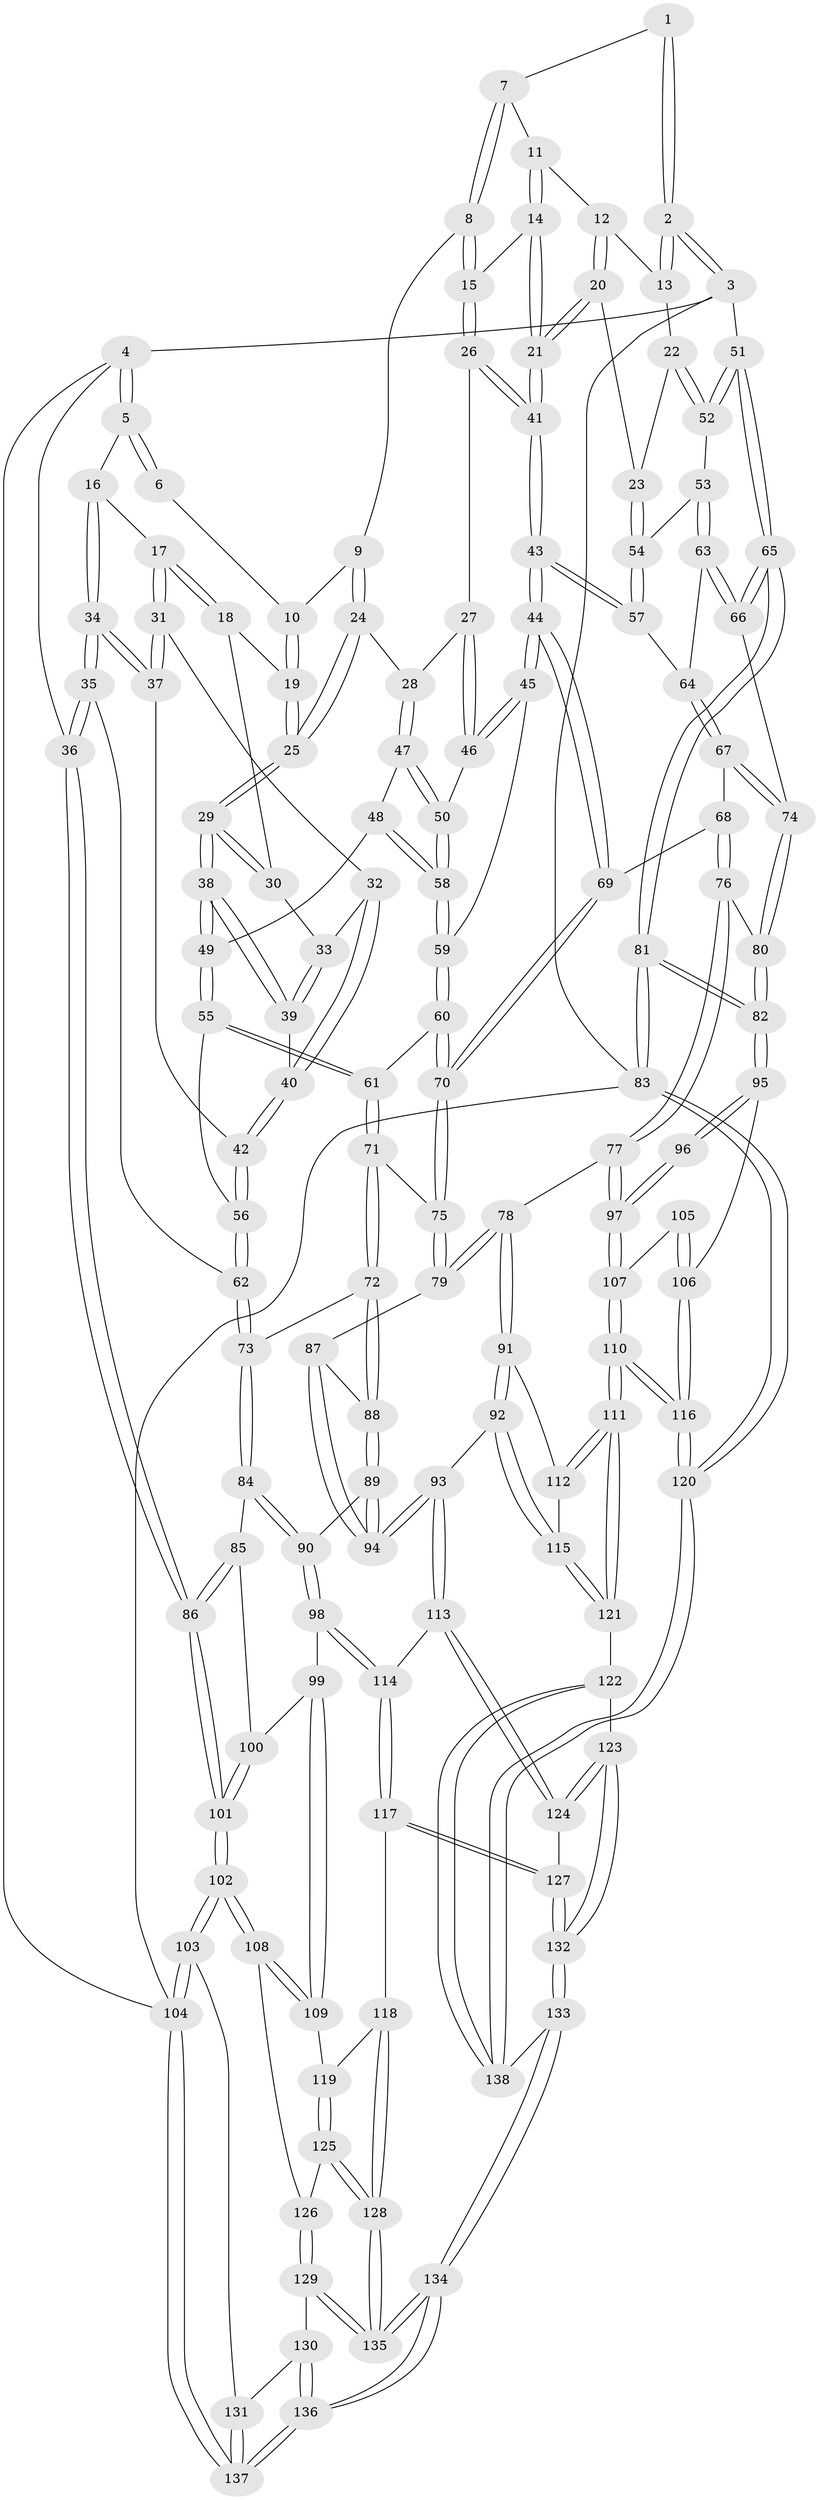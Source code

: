 // Generated by graph-tools (version 1.1) at 2025/27/03/09/25 03:27:16]
// undirected, 138 vertices, 342 edges
graph export_dot {
graph [start="1"]
  node [color=gray90,style=filled];
  1 [pos="+0.6249532722683675+0"];
  2 [pos="+1+0"];
  3 [pos="+1+0"];
  4 [pos="+0+0"];
  5 [pos="+0.10436640451930555+0"];
  6 [pos="+0.4917372097541168+0"];
  7 [pos="+0.6499291135219791+0"];
  8 [pos="+0.6068157231919188+0.07383442285766881"];
  9 [pos="+0.5402086496864024+0.0908115472737165"];
  10 [pos="+0.4867141121953388+0.05616461549178916"];
  11 [pos="+0.693629509776315+0.040036957403800935"];
  12 [pos="+0.8088041247450851+0.06646590181231939"];
  13 [pos="+0.8719487134341729+0.030136182379793524"];
  14 [pos="+0.714450624897298+0.14763325164931412"];
  15 [pos="+0.6190861165684596+0.11759278411235505"];
  16 [pos="+0.14850455324274675+0"];
  17 [pos="+0.17485002443516193+0"];
  18 [pos="+0.3805165174730887+0.07868350501960193"];
  19 [pos="+0.4385354639332239+0.0958327405149086"];
  20 [pos="+0.7490623067306196+0.18826351580085027"];
  21 [pos="+0.7444528487142189+0.19000651277275526"];
  22 [pos="+0.8548279526182239+0.2001387323572011"];
  23 [pos="+0.844413938414124+0.20464691916820307"];
  24 [pos="+0.5207892696791627+0.1867655941797086"];
  25 [pos="+0.46160850196973413+0.2010463402412752"];
  26 [pos="+0.5995322882033958+0.19285674324612864"];
  27 [pos="+0.5949470017823936+0.19543425491928204"];
  28 [pos="+0.5587964907348294+0.1994796218461894"];
  29 [pos="+0.44381387071823736+0.22076258311046332"];
  30 [pos="+0.36924580420784414+0.15419269099170504"];
  31 [pos="+0.2079316269234856+0.04962631080776945"];
  32 [pos="+0.2767359999746641+0.13124412879952643"];
  33 [pos="+0.3356368397441652+0.16144639705184988"];
  34 [pos="+0.057392705801340094+0.35601215850166196"];
  35 [pos="+0.0043185409989188375+0.41710538732388314"];
  36 [pos="+0+0.4330329904009268"];
  37 [pos="+0.18692101033958983+0.250348022982537"];
  38 [pos="+0.43698437523881917+0.23604167566304293"];
  39 [pos="+0.3421389110572009+0.21542059324697987"];
  40 [pos="+0.3016099329849158+0.23087281944012647"];
  41 [pos="+0.7251776968951882+0.21697914597327753"];
  42 [pos="+0.2755863066032062+0.2705600914070315"];
  43 [pos="+0.7163388827534021+0.3051573166438863"];
  44 [pos="+0.6964331908115672+0.33123615775711934"];
  45 [pos="+0.6647962222848066+0.3147618958554373"];
  46 [pos="+0.6175514476037673+0.2820156564773945"];
  47 [pos="+0.5575865813804382+0.2462493183547594"];
  48 [pos="+0.5222004369965596+0.2821025347646746"];
  49 [pos="+0.4365874368006123+0.2453833373515128"];
  50 [pos="+0.571985691605183+0.28789943165940285"];
  51 [pos="+1+0.014491630564977856"];
  52 [pos="+0.9346083422527897+0.20529902557361548"];
  53 [pos="+0.9090135634724223+0.31187658766770593"];
  54 [pos="+0.8462714007672897+0.27599226524866427"];
  55 [pos="+0.41195988296686636+0.3258837309877683"];
  56 [pos="+0.30551329705707597+0.3115712483285553"];
  57 [pos="+0.8025516032733129+0.3169885700545937"];
  58 [pos="+0.5501893930406242+0.31660239964456527"];
  59 [pos="+0.5495893878164163+0.32276772437603596"];
  60 [pos="+0.5413579959430953+0.34865886671324336"];
  61 [pos="+0.43061657704802214+0.3707450063633585"];
  62 [pos="+0.20051261925235006+0.4979332290374903"];
  63 [pos="+0.928681115082333+0.36495594366017964"];
  64 [pos="+0.8099013732982325+0.32562563929397564"];
  65 [pos="+1+0.3824597143510775"];
  66 [pos="+0.9330413608880161+0.3710408398224352"];
  67 [pos="+0.8309224328311187+0.44961850794506025"];
  68 [pos="+0.6966840122173197+0.3894096888638975"];
  69 [pos="+0.6863901824071962+0.3823805733091355"];
  70 [pos="+0.6307661925410842+0.42428680171036864"];
  71 [pos="+0.4277492128574035+0.39571415025890316"];
  72 [pos="+0.29261545953968804+0.5318689063804124"];
  73 [pos="+0.20832546874269525+0.5044062775899755"];
  74 [pos="+0.8445891952066887+0.46089323941585036"];
  75 [pos="+0.58003987760514+0.534014199113832"];
  76 [pos="+0.7688024259481329+0.5976310918030849"];
  77 [pos="+0.7318836783215904+0.6466600472319729"];
  78 [pos="+0.7199679867181035+0.6476081639183039"];
  79 [pos="+0.5805846494414576+0.5479017275044759"];
  80 [pos="+0.8478811801133493+0.5185997392343926"];
  81 [pos="+1+0.6385851927398286"];
  82 [pos="+1+0.63863123012733"];
  83 [pos="+1+1"];
  84 [pos="+0.16542365472939466+0.67147740551725"];
  85 [pos="+0.1638744544250528+0.673594344391179"];
  86 [pos="+0+0.5077540767395068"];
  87 [pos="+0.4982729946849136+0.5988170441936562"];
  88 [pos="+0.34319883594430756+0.5931537155911346"];
  89 [pos="+0.3337169017650366+0.6850599659026599"];
  90 [pos="+0.303385994832778+0.7348976266377967"];
  91 [pos="+0.6814358228256122+0.705023004608866"];
  92 [pos="+0.5472375853367116+0.7986522348653865"];
  93 [pos="+0.5051241207405188+0.7912249207841484"];
  94 [pos="+0.5044974618970252+0.7898672748446324"];
  95 [pos="+1+0.7050155741748044"];
  96 [pos="+0.8600239750905844+0.6918080649149624"];
  97 [pos="+0.7544869084753751+0.6653075344667293"];
  98 [pos="+0.28940428624105563+0.7814063659587231"];
  99 [pos="+0.14195076597859982+0.7359901439752682"];
  100 [pos="+0.14382121009379317+0.7027268041825717"];
  101 [pos="+0+0.5550433282327274"];
  102 [pos="+0+0.7646029337882336"];
  103 [pos="+0+0.8251390119891"];
  104 [pos="+0+1"];
  105 [pos="+0.8685917605867336+0.7809065129867587"];
  106 [pos="+0.9439989927093969+0.8108871952806356"];
  107 [pos="+0.8023553796612445+0.807299882516937"];
  108 [pos="+0.004717797092238051+0.8087384835219575"];
  109 [pos="+0.09030429770051122+0.8097669671303336"];
  110 [pos="+0.8112937988676366+0.9581823505178746"];
  111 [pos="+0.7302720305848814+0.9099440710427819"];
  112 [pos="+0.6965976024580272+0.821267383381258"];
  113 [pos="+0.4774863365261231+0.8198227653354274"];
  114 [pos="+0.2914474288067312+0.8068553823644411"];
  115 [pos="+0.5769546871573092+0.8419329535156482"];
  116 [pos="+0.8421938583486909+0.9999158971109895"];
  117 [pos="+0.2757355702904462+0.853932378990207"];
  118 [pos="+0.21336054149073666+0.861475649485171"];
  119 [pos="+0.0982518091707095+0.8173408695981115"];
  120 [pos="+0.9290700590858851+1"];
  121 [pos="+0.6054002671719205+0.8969954125714413"];
  122 [pos="+0.5857339804591626+0.9350233589227681"];
  123 [pos="+0.45300510411507244+0.9087718437811612"];
  124 [pos="+0.45616538416558633+0.8801164240204561"];
  125 [pos="+0.11292816985000542+0.9244161518625512"];
  126 [pos="+0.06585592811651494+0.9337767202991478"];
  127 [pos="+0.2784180153066557+0.8596771332189238"];
  128 [pos="+0.14683794744070794+0.9628290226459464"];
  129 [pos="+0.05886173788536411+0.9439002251817222"];
  130 [pos="+0.04729063236405129+0.950906954415604"];
  131 [pos="+0.03755000999939396+0.9507388496456028"];
  132 [pos="+0.36156107732500636+1"];
  133 [pos="+0.36122573193578517+1"];
  134 [pos="+0.20923895125932457+1"];
  135 [pos="+0.15812112547128349+1"];
  136 [pos="+0.15645032405630593+1"];
  137 [pos="+0+1"];
  138 [pos="+0.532605326554636+1"];
  1 -- 2;
  1 -- 2;
  1 -- 7;
  2 -- 3;
  2 -- 3;
  2 -- 13;
  2 -- 13;
  3 -- 4;
  3 -- 51;
  3 -- 83;
  4 -- 5;
  4 -- 5;
  4 -- 36;
  4 -- 104;
  5 -- 6;
  5 -- 6;
  5 -- 16;
  6 -- 10;
  7 -- 8;
  7 -- 8;
  7 -- 11;
  8 -- 9;
  8 -- 15;
  8 -- 15;
  9 -- 10;
  9 -- 24;
  9 -- 24;
  10 -- 19;
  10 -- 19;
  11 -- 12;
  11 -- 14;
  11 -- 14;
  12 -- 13;
  12 -- 20;
  12 -- 20;
  13 -- 22;
  14 -- 15;
  14 -- 21;
  14 -- 21;
  15 -- 26;
  15 -- 26;
  16 -- 17;
  16 -- 34;
  16 -- 34;
  17 -- 18;
  17 -- 18;
  17 -- 31;
  17 -- 31;
  18 -- 19;
  18 -- 30;
  19 -- 25;
  19 -- 25;
  20 -- 21;
  20 -- 21;
  20 -- 23;
  21 -- 41;
  21 -- 41;
  22 -- 23;
  22 -- 52;
  22 -- 52;
  23 -- 54;
  23 -- 54;
  24 -- 25;
  24 -- 25;
  24 -- 28;
  25 -- 29;
  25 -- 29;
  26 -- 27;
  26 -- 41;
  26 -- 41;
  27 -- 28;
  27 -- 46;
  27 -- 46;
  28 -- 47;
  28 -- 47;
  29 -- 30;
  29 -- 30;
  29 -- 38;
  29 -- 38;
  30 -- 33;
  31 -- 32;
  31 -- 37;
  31 -- 37;
  32 -- 33;
  32 -- 40;
  32 -- 40;
  33 -- 39;
  33 -- 39;
  34 -- 35;
  34 -- 35;
  34 -- 37;
  34 -- 37;
  35 -- 36;
  35 -- 36;
  35 -- 62;
  36 -- 86;
  36 -- 86;
  37 -- 42;
  38 -- 39;
  38 -- 39;
  38 -- 49;
  38 -- 49;
  39 -- 40;
  40 -- 42;
  40 -- 42;
  41 -- 43;
  41 -- 43;
  42 -- 56;
  42 -- 56;
  43 -- 44;
  43 -- 44;
  43 -- 57;
  43 -- 57;
  44 -- 45;
  44 -- 45;
  44 -- 69;
  44 -- 69;
  45 -- 46;
  45 -- 46;
  45 -- 59;
  46 -- 50;
  47 -- 48;
  47 -- 50;
  47 -- 50;
  48 -- 49;
  48 -- 58;
  48 -- 58;
  49 -- 55;
  49 -- 55;
  50 -- 58;
  50 -- 58;
  51 -- 52;
  51 -- 52;
  51 -- 65;
  51 -- 65;
  52 -- 53;
  53 -- 54;
  53 -- 63;
  53 -- 63;
  54 -- 57;
  54 -- 57;
  55 -- 56;
  55 -- 61;
  55 -- 61;
  56 -- 62;
  56 -- 62;
  57 -- 64;
  58 -- 59;
  58 -- 59;
  59 -- 60;
  59 -- 60;
  60 -- 61;
  60 -- 70;
  60 -- 70;
  61 -- 71;
  61 -- 71;
  62 -- 73;
  62 -- 73;
  63 -- 64;
  63 -- 66;
  63 -- 66;
  64 -- 67;
  64 -- 67;
  65 -- 66;
  65 -- 66;
  65 -- 81;
  65 -- 81;
  66 -- 74;
  67 -- 68;
  67 -- 74;
  67 -- 74;
  68 -- 69;
  68 -- 76;
  68 -- 76;
  69 -- 70;
  69 -- 70;
  70 -- 75;
  70 -- 75;
  71 -- 72;
  71 -- 72;
  71 -- 75;
  72 -- 73;
  72 -- 88;
  72 -- 88;
  73 -- 84;
  73 -- 84;
  74 -- 80;
  74 -- 80;
  75 -- 79;
  75 -- 79;
  76 -- 77;
  76 -- 77;
  76 -- 80;
  77 -- 78;
  77 -- 97;
  77 -- 97;
  78 -- 79;
  78 -- 79;
  78 -- 91;
  78 -- 91;
  79 -- 87;
  80 -- 82;
  80 -- 82;
  81 -- 82;
  81 -- 82;
  81 -- 83;
  81 -- 83;
  82 -- 95;
  82 -- 95;
  83 -- 120;
  83 -- 120;
  83 -- 104;
  84 -- 85;
  84 -- 90;
  84 -- 90;
  85 -- 86;
  85 -- 86;
  85 -- 100;
  86 -- 101;
  86 -- 101;
  87 -- 88;
  87 -- 94;
  87 -- 94;
  88 -- 89;
  88 -- 89;
  89 -- 90;
  89 -- 94;
  89 -- 94;
  90 -- 98;
  90 -- 98;
  91 -- 92;
  91 -- 92;
  91 -- 112;
  92 -- 93;
  92 -- 115;
  92 -- 115;
  93 -- 94;
  93 -- 94;
  93 -- 113;
  93 -- 113;
  95 -- 96;
  95 -- 96;
  95 -- 106;
  96 -- 97;
  96 -- 97;
  97 -- 107;
  97 -- 107;
  98 -- 99;
  98 -- 114;
  98 -- 114;
  99 -- 100;
  99 -- 109;
  99 -- 109;
  100 -- 101;
  100 -- 101;
  101 -- 102;
  101 -- 102;
  102 -- 103;
  102 -- 103;
  102 -- 108;
  102 -- 108;
  103 -- 104;
  103 -- 104;
  103 -- 131;
  104 -- 137;
  104 -- 137;
  105 -- 106;
  105 -- 106;
  105 -- 107;
  106 -- 116;
  106 -- 116;
  107 -- 110;
  107 -- 110;
  108 -- 109;
  108 -- 109;
  108 -- 126;
  109 -- 119;
  110 -- 111;
  110 -- 111;
  110 -- 116;
  110 -- 116;
  111 -- 112;
  111 -- 112;
  111 -- 121;
  111 -- 121;
  112 -- 115;
  113 -- 114;
  113 -- 124;
  113 -- 124;
  114 -- 117;
  114 -- 117;
  115 -- 121;
  115 -- 121;
  116 -- 120;
  116 -- 120;
  117 -- 118;
  117 -- 127;
  117 -- 127;
  118 -- 119;
  118 -- 128;
  118 -- 128;
  119 -- 125;
  119 -- 125;
  120 -- 138;
  120 -- 138;
  121 -- 122;
  122 -- 123;
  122 -- 138;
  122 -- 138;
  123 -- 124;
  123 -- 124;
  123 -- 132;
  123 -- 132;
  124 -- 127;
  125 -- 126;
  125 -- 128;
  125 -- 128;
  126 -- 129;
  126 -- 129;
  127 -- 132;
  127 -- 132;
  128 -- 135;
  128 -- 135;
  129 -- 130;
  129 -- 135;
  129 -- 135;
  130 -- 131;
  130 -- 136;
  130 -- 136;
  131 -- 137;
  131 -- 137;
  132 -- 133;
  132 -- 133;
  133 -- 134;
  133 -- 134;
  133 -- 138;
  134 -- 135;
  134 -- 135;
  134 -- 136;
  134 -- 136;
  136 -- 137;
  136 -- 137;
}
